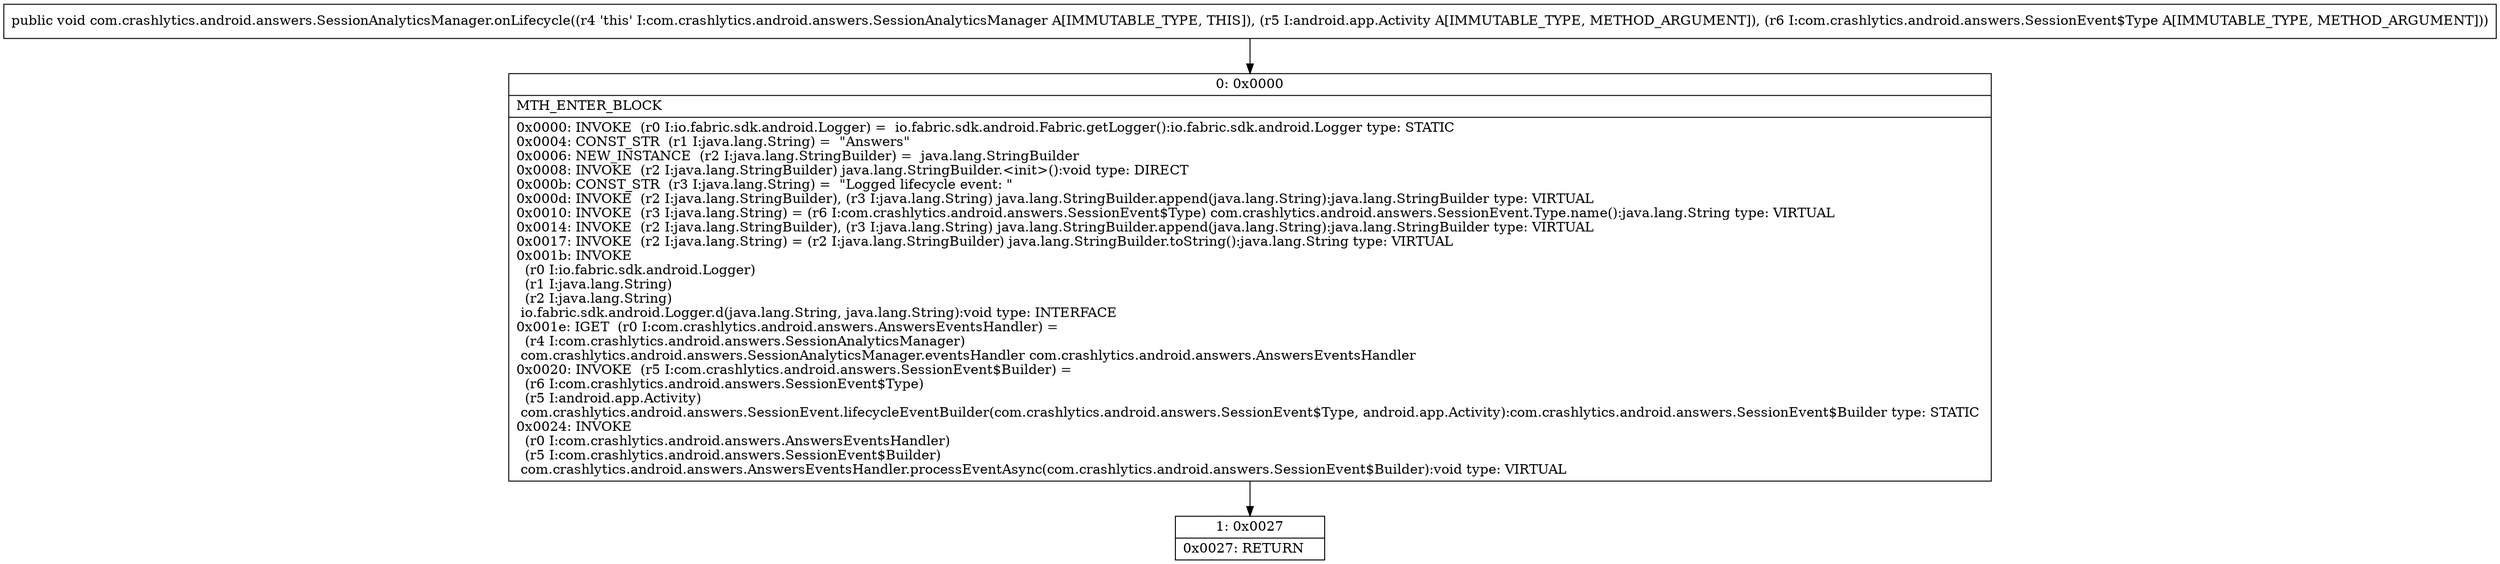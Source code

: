 digraph "CFG forcom.crashlytics.android.answers.SessionAnalyticsManager.onLifecycle(Landroid\/app\/Activity;Lcom\/crashlytics\/android\/answers\/SessionEvent$Type;)V" {
Node_0 [shape=record,label="{0\:\ 0x0000|MTH_ENTER_BLOCK\l|0x0000: INVOKE  (r0 I:io.fabric.sdk.android.Logger) =  io.fabric.sdk.android.Fabric.getLogger():io.fabric.sdk.android.Logger type: STATIC \l0x0004: CONST_STR  (r1 I:java.lang.String) =  \"Answers\" \l0x0006: NEW_INSTANCE  (r2 I:java.lang.StringBuilder) =  java.lang.StringBuilder \l0x0008: INVOKE  (r2 I:java.lang.StringBuilder) java.lang.StringBuilder.\<init\>():void type: DIRECT \l0x000b: CONST_STR  (r3 I:java.lang.String) =  \"Logged lifecycle event: \" \l0x000d: INVOKE  (r2 I:java.lang.StringBuilder), (r3 I:java.lang.String) java.lang.StringBuilder.append(java.lang.String):java.lang.StringBuilder type: VIRTUAL \l0x0010: INVOKE  (r3 I:java.lang.String) = (r6 I:com.crashlytics.android.answers.SessionEvent$Type) com.crashlytics.android.answers.SessionEvent.Type.name():java.lang.String type: VIRTUAL \l0x0014: INVOKE  (r2 I:java.lang.StringBuilder), (r3 I:java.lang.String) java.lang.StringBuilder.append(java.lang.String):java.lang.StringBuilder type: VIRTUAL \l0x0017: INVOKE  (r2 I:java.lang.String) = (r2 I:java.lang.StringBuilder) java.lang.StringBuilder.toString():java.lang.String type: VIRTUAL \l0x001b: INVOKE  \l  (r0 I:io.fabric.sdk.android.Logger)\l  (r1 I:java.lang.String)\l  (r2 I:java.lang.String)\l io.fabric.sdk.android.Logger.d(java.lang.String, java.lang.String):void type: INTERFACE \l0x001e: IGET  (r0 I:com.crashlytics.android.answers.AnswersEventsHandler) = \l  (r4 I:com.crashlytics.android.answers.SessionAnalyticsManager)\l com.crashlytics.android.answers.SessionAnalyticsManager.eventsHandler com.crashlytics.android.answers.AnswersEventsHandler \l0x0020: INVOKE  (r5 I:com.crashlytics.android.answers.SessionEvent$Builder) = \l  (r6 I:com.crashlytics.android.answers.SessionEvent$Type)\l  (r5 I:android.app.Activity)\l com.crashlytics.android.answers.SessionEvent.lifecycleEventBuilder(com.crashlytics.android.answers.SessionEvent$Type, android.app.Activity):com.crashlytics.android.answers.SessionEvent$Builder type: STATIC \l0x0024: INVOKE  \l  (r0 I:com.crashlytics.android.answers.AnswersEventsHandler)\l  (r5 I:com.crashlytics.android.answers.SessionEvent$Builder)\l com.crashlytics.android.answers.AnswersEventsHandler.processEventAsync(com.crashlytics.android.answers.SessionEvent$Builder):void type: VIRTUAL \l}"];
Node_1 [shape=record,label="{1\:\ 0x0027|0x0027: RETURN   \l}"];
MethodNode[shape=record,label="{public void com.crashlytics.android.answers.SessionAnalyticsManager.onLifecycle((r4 'this' I:com.crashlytics.android.answers.SessionAnalyticsManager A[IMMUTABLE_TYPE, THIS]), (r5 I:android.app.Activity A[IMMUTABLE_TYPE, METHOD_ARGUMENT]), (r6 I:com.crashlytics.android.answers.SessionEvent$Type A[IMMUTABLE_TYPE, METHOD_ARGUMENT])) }"];
MethodNode -> Node_0;
Node_0 -> Node_1;
}

